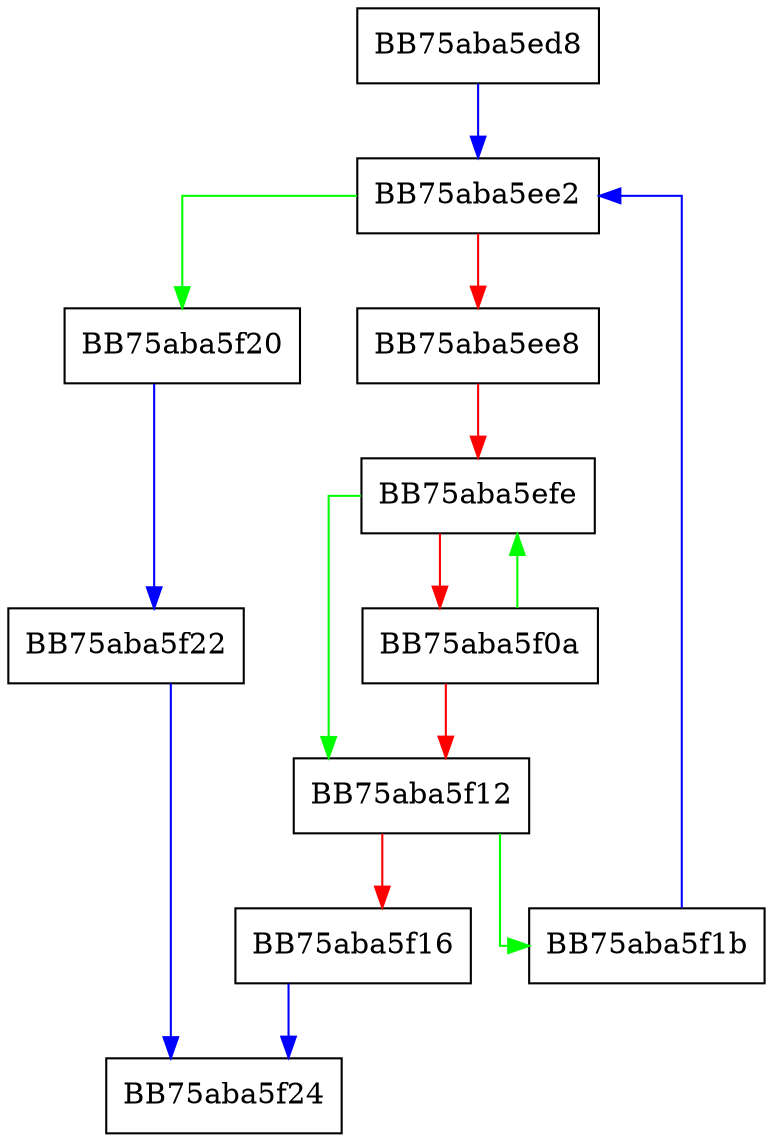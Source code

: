 digraph GetBehavioralNetworkBlockType {
  node [shape="box"];
  graph [splines=ortho];
  BB75aba5ed8 -> BB75aba5ee2 [color="blue"];
  BB75aba5ee2 -> BB75aba5f20 [color="green"];
  BB75aba5ee2 -> BB75aba5ee8 [color="red"];
  BB75aba5ee8 -> BB75aba5efe [color="red"];
  BB75aba5efe -> BB75aba5f12 [color="green"];
  BB75aba5efe -> BB75aba5f0a [color="red"];
  BB75aba5f0a -> BB75aba5efe [color="green"];
  BB75aba5f0a -> BB75aba5f12 [color="red"];
  BB75aba5f12 -> BB75aba5f1b [color="green"];
  BB75aba5f12 -> BB75aba5f16 [color="red"];
  BB75aba5f16 -> BB75aba5f24 [color="blue"];
  BB75aba5f1b -> BB75aba5ee2 [color="blue"];
  BB75aba5f20 -> BB75aba5f22 [color="blue"];
  BB75aba5f22 -> BB75aba5f24 [color="blue"];
}